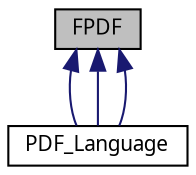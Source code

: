 digraph G
{
  bgcolor="transparent";
  edge [fontname="FreeSans.ttf",fontsize=10,labelfontname="FreeSans.ttf",labelfontsize=10];
  node [fontname="FreeSans.ttf",fontsize=10,shape=record];
  Node1 [label="FPDF",height=0.2,width=0.4,color="black", fillcolor="grey75", style="filled" fontcolor="black"];
  Node1 -> Node2 [dir=back,color="midnightblue",fontsize=10,style="solid",fontname="FreeSans.ttf"];
  Node2 [label="PDF_Language",height=0.2,width=0.4,color="black",URL="$class_p_d_f___language.html"];
  Node1 -> Node2 [dir=back,color="midnightblue",fontsize=10,style="solid",fontname="FreeSans.ttf"];
  Node1 -> Node2 [dir=back,color="midnightblue",fontsize=10,style="solid",fontname="FreeSans.ttf"];
}
